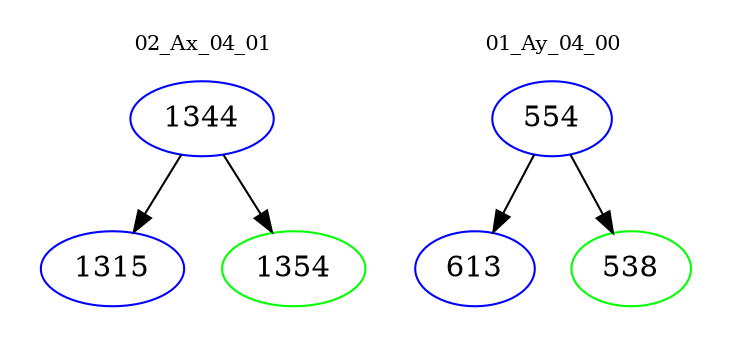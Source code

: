 digraph{
subgraph cluster_0 {
color = white
label = "02_Ax_04_01";
fontsize=10;
T0_1344 [label="1344", color="blue"]
T0_1344 -> T0_1315 [color="black"]
T0_1315 [label="1315", color="blue"]
T0_1344 -> T0_1354 [color="black"]
T0_1354 [label="1354", color="green"]
}
subgraph cluster_1 {
color = white
label = "01_Ay_04_00";
fontsize=10;
T1_554 [label="554", color="blue"]
T1_554 -> T1_613 [color="black"]
T1_613 [label="613", color="blue"]
T1_554 -> T1_538 [color="black"]
T1_538 [label="538", color="green"]
}
}
